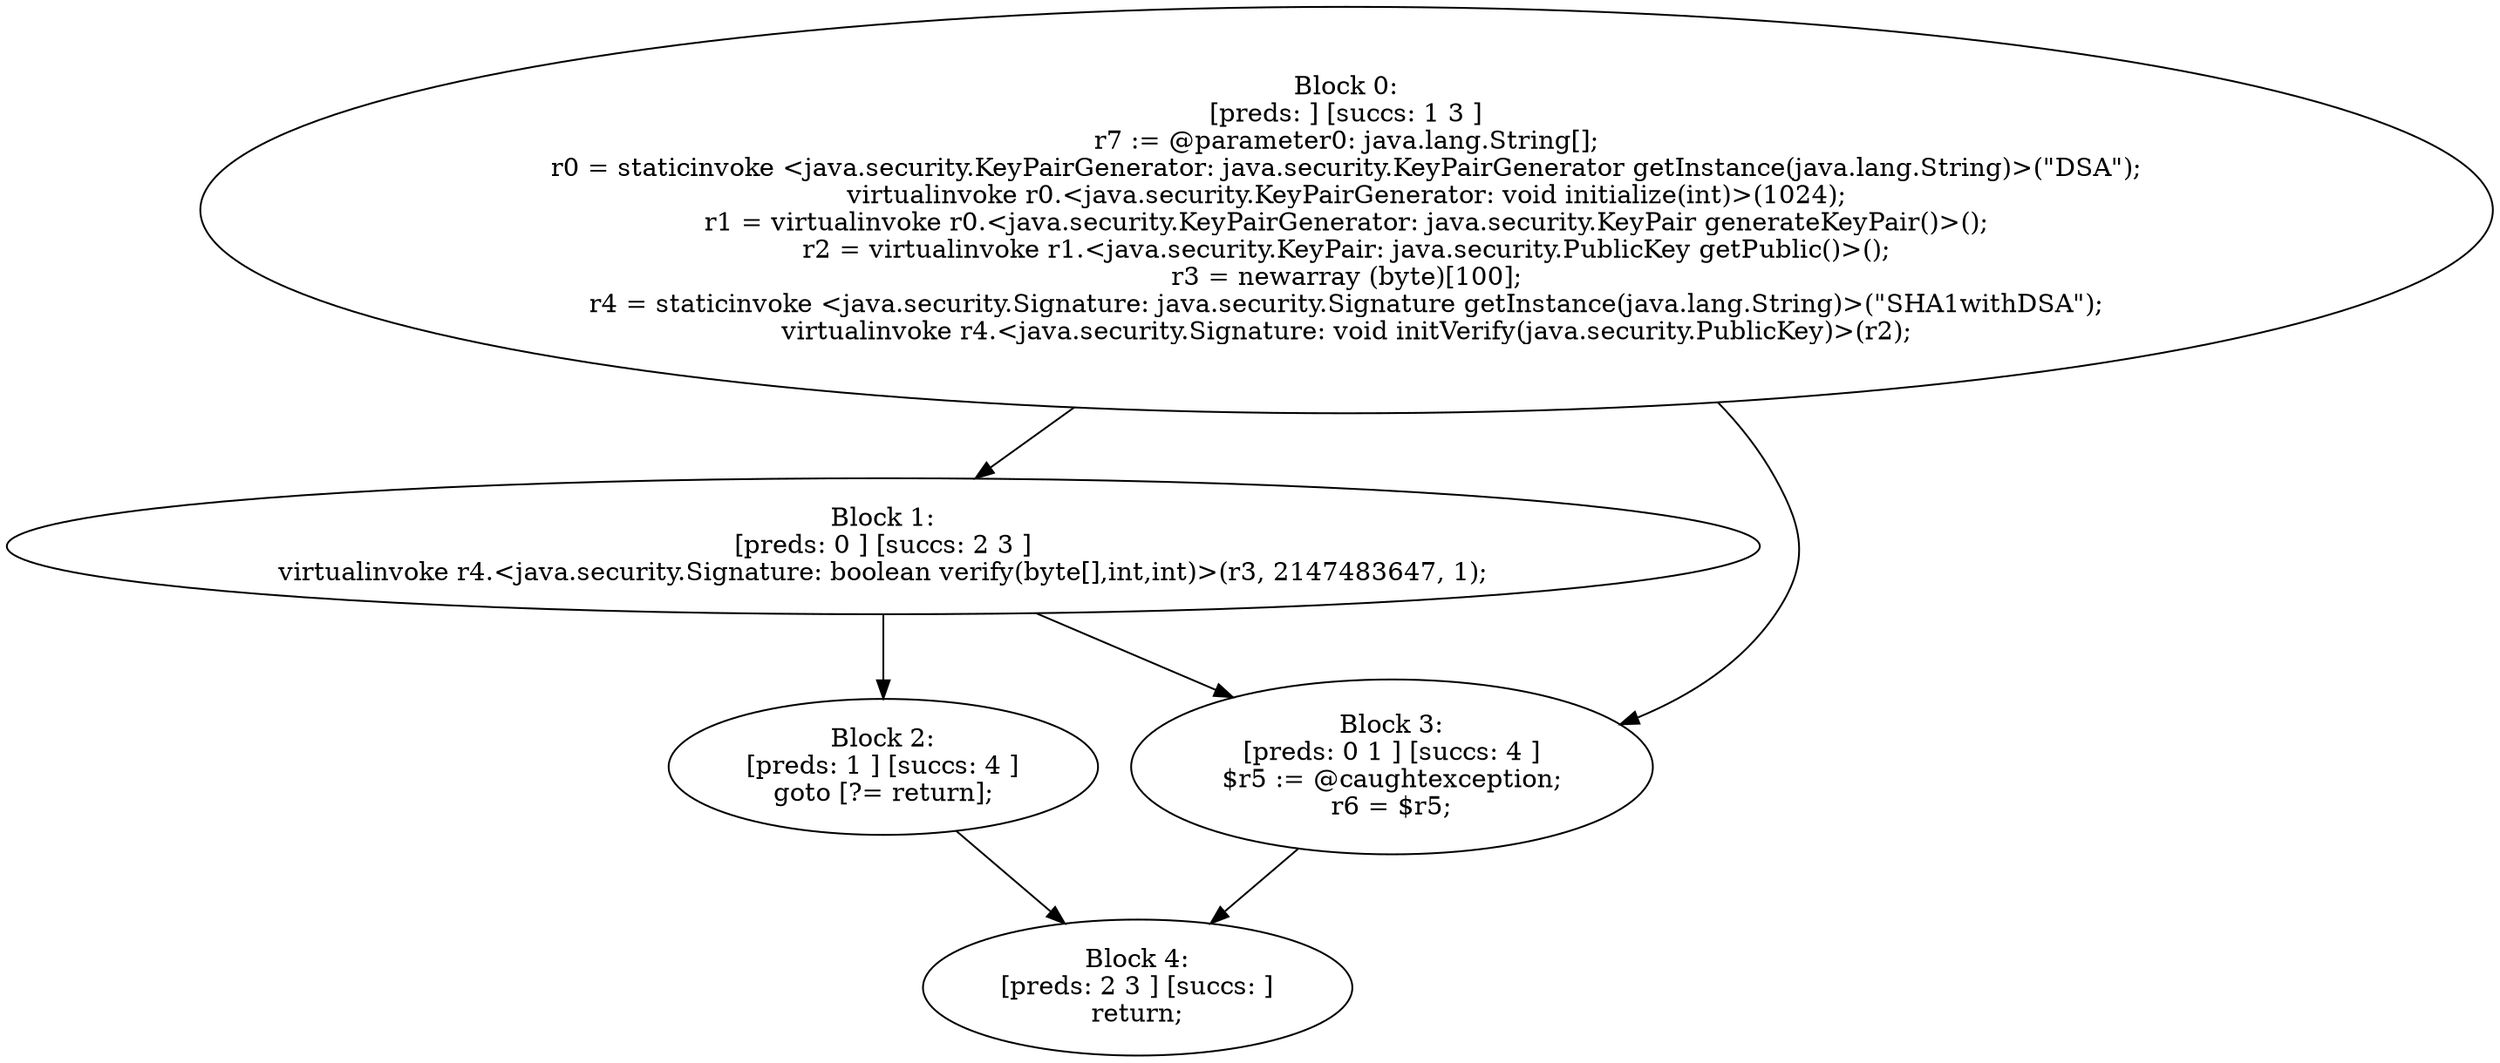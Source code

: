digraph "unitGraph" {
    "Block 0:
[preds: ] [succs: 1 3 ]
r7 := @parameter0: java.lang.String[];
r0 = staticinvoke <java.security.KeyPairGenerator: java.security.KeyPairGenerator getInstance(java.lang.String)>(\"DSA\");
virtualinvoke r0.<java.security.KeyPairGenerator: void initialize(int)>(1024);
r1 = virtualinvoke r0.<java.security.KeyPairGenerator: java.security.KeyPair generateKeyPair()>();
r2 = virtualinvoke r1.<java.security.KeyPair: java.security.PublicKey getPublic()>();
r3 = newarray (byte)[100];
r4 = staticinvoke <java.security.Signature: java.security.Signature getInstance(java.lang.String)>(\"SHA1withDSA\");
virtualinvoke r4.<java.security.Signature: void initVerify(java.security.PublicKey)>(r2);
"
    "Block 1:
[preds: 0 ] [succs: 2 3 ]
virtualinvoke r4.<java.security.Signature: boolean verify(byte[],int,int)>(r3, 2147483647, 1);
"
    "Block 2:
[preds: 1 ] [succs: 4 ]
goto [?= return];
"
    "Block 3:
[preds: 0 1 ] [succs: 4 ]
$r5 := @caughtexception;
r6 = $r5;
"
    "Block 4:
[preds: 2 3 ] [succs: ]
return;
"
    "Block 0:
[preds: ] [succs: 1 3 ]
r7 := @parameter0: java.lang.String[];
r0 = staticinvoke <java.security.KeyPairGenerator: java.security.KeyPairGenerator getInstance(java.lang.String)>(\"DSA\");
virtualinvoke r0.<java.security.KeyPairGenerator: void initialize(int)>(1024);
r1 = virtualinvoke r0.<java.security.KeyPairGenerator: java.security.KeyPair generateKeyPair()>();
r2 = virtualinvoke r1.<java.security.KeyPair: java.security.PublicKey getPublic()>();
r3 = newarray (byte)[100];
r4 = staticinvoke <java.security.Signature: java.security.Signature getInstance(java.lang.String)>(\"SHA1withDSA\");
virtualinvoke r4.<java.security.Signature: void initVerify(java.security.PublicKey)>(r2);
"->"Block 1:
[preds: 0 ] [succs: 2 3 ]
virtualinvoke r4.<java.security.Signature: boolean verify(byte[],int,int)>(r3, 2147483647, 1);
";
    "Block 0:
[preds: ] [succs: 1 3 ]
r7 := @parameter0: java.lang.String[];
r0 = staticinvoke <java.security.KeyPairGenerator: java.security.KeyPairGenerator getInstance(java.lang.String)>(\"DSA\");
virtualinvoke r0.<java.security.KeyPairGenerator: void initialize(int)>(1024);
r1 = virtualinvoke r0.<java.security.KeyPairGenerator: java.security.KeyPair generateKeyPair()>();
r2 = virtualinvoke r1.<java.security.KeyPair: java.security.PublicKey getPublic()>();
r3 = newarray (byte)[100];
r4 = staticinvoke <java.security.Signature: java.security.Signature getInstance(java.lang.String)>(\"SHA1withDSA\");
virtualinvoke r4.<java.security.Signature: void initVerify(java.security.PublicKey)>(r2);
"->"Block 3:
[preds: 0 1 ] [succs: 4 ]
$r5 := @caughtexception;
r6 = $r5;
";
    "Block 1:
[preds: 0 ] [succs: 2 3 ]
virtualinvoke r4.<java.security.Signature: boolean verify(byte[],int,int)>(r3, 2147483647, 1);
"->"Block 2:
[preds: 1 ] [succs: 4 ]
goto [?= return];
";
    "Block 1:
[preds: 0 ] [succs: 2 3 ]
virtualinvoke r4.<java.security.Signature: boolean verify(byte[],int,int)>(r3, 2147483647, 1);
"->"Block 3:
[preds: 0 1 ] [succs: 4 ]
$r5 := @caughtexception;
r6 = $r5;
";
    "Block 2:
[preds: 1 ] [succs: 4 ]
goto [?= return];
"->"Block 4:
[preds: 2 3 ] [succs: ]
return;
";
    "Block 3:
[preds: 0 1 ] [succs: 4 ]
$r5 := @caughtexception;
r6 = $r5;
"->"Block 4:
[preds: 2 3 ] [succs: ]
return;
";
}
